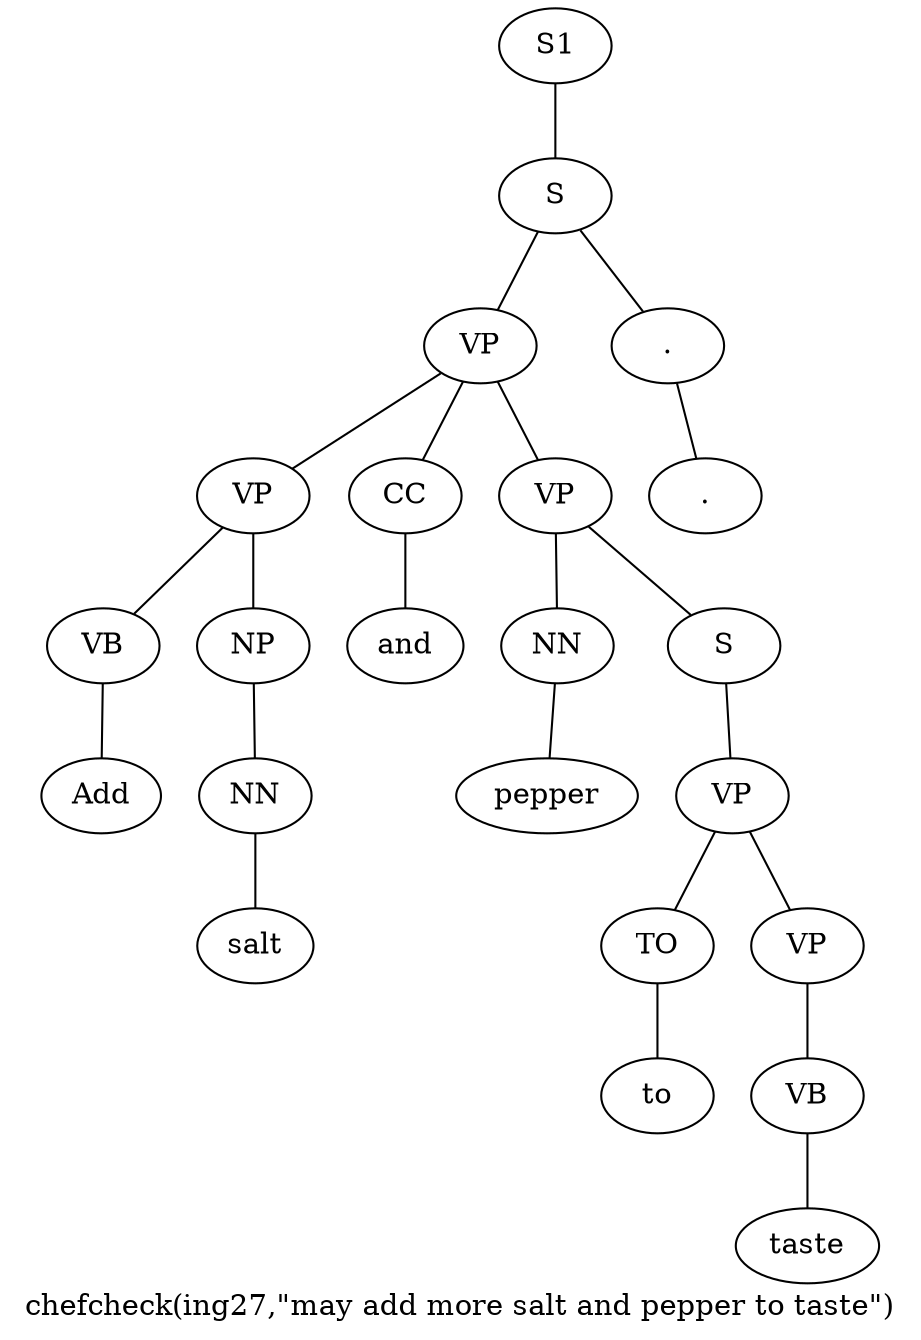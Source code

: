 graph SyntaxGraph {
	label = "chefcheck(ing27,\"may add more salt and pepper to taste\")";
	Node0 [label="S1"];
	Node1 [label="S"];
	Node2 [label="VP"];
	Node3 [label="VP"];
	Node4 [label="VB"];
	Node5 [label="Add"];
	Node6 [label="NP"];
	Node7 [label="NN"];
	Node8 [label="salt"];
	Node9 [label="CC"];
	Node10 [label="and"];
	Node11 [label="VP"];
	Node12 [label="NN"];
	Node13 [label="pepper"];
	Node14 [label="S"];
	Node15 [label="VP"];
	Node16 [label="TO"];
	Node17 [label="to"];
	Node18 [label="VP"];
	Node19 [label="VB"];
	Node20 [label="taste"];
	Node21 [label="."];
	Node22 [label="."];

	Node0 -- Node1;
	Node1 -- Node2;
	Node1 -- Node21;
	Node2 -- Node3;
	Node2 -- Node9;
	Node2 -- Node11;
	Node3 -- Node4;
	Node3 -- Node6;
	Node4 -- Node5;
	Node6 -- Node7;
	Node7 -- Node8;
	Node9 -- Node10;
	Node11 -- Node12;
	Node11 -- Node14;
	Node12 -- Node13;
	Node14 -- Node15;
	Node15 -- Node16;
	Node15 -- Node18;
	Node16 -- Node17;
	Node18 -- Node19;
	Node19 -- Node20;
	Node21 -- Node22;
}